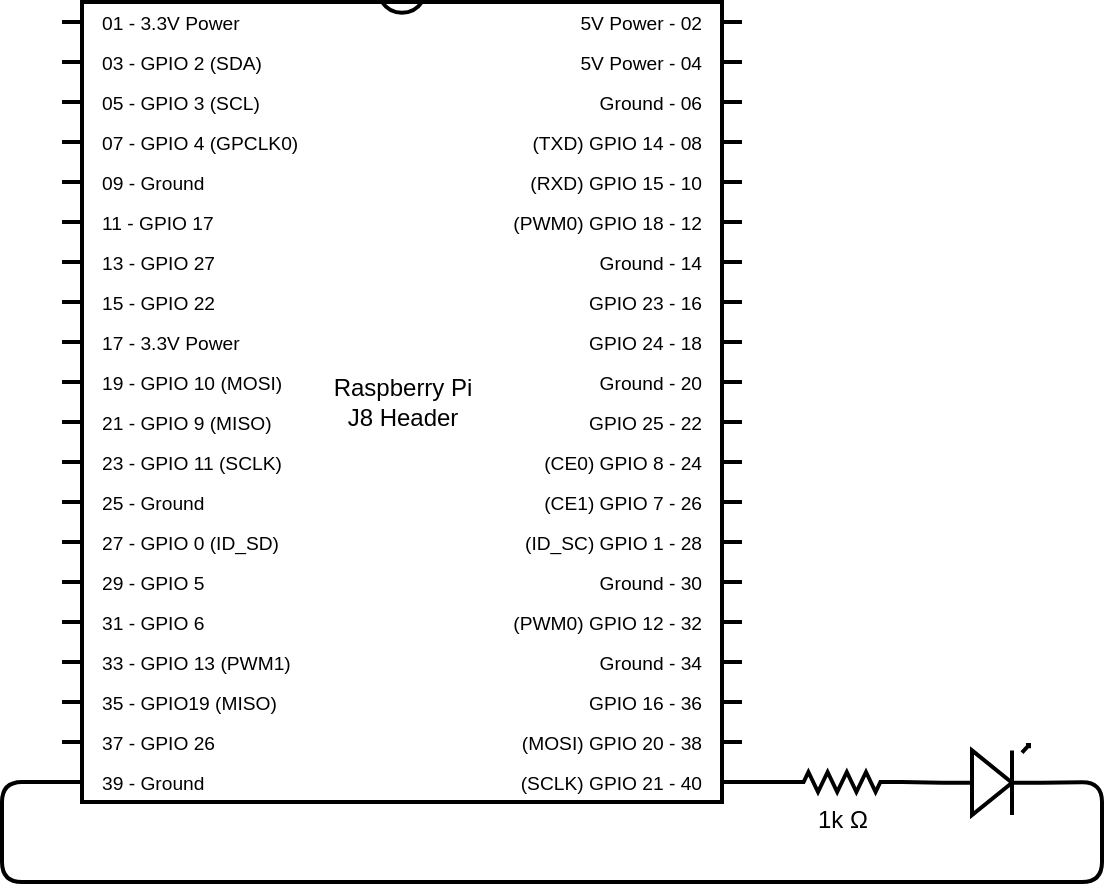 <mxfile pages="1" version="11.2.8" type="device"><diagram name="Page-1" id="7e0a89b8-554c-2b80-1dc8-d5c74ca68de4"><mxGraphModel dx="2442" dy="1121" grid="1" gridSize="10" guides="1" tooltips="1" connect="1" arrows="1" fold="1" page="0" pageScale="1" pageWidth="1100" pageHeight="850" background="#ffffff" math="0" shadow="0"><root><mxCell id="0"/><mxCell id="1" parent="0"/><mxCell id="6iAu4moibuNdluy4cOX--1" value="&lt;div&gt;Raspberry Pi&lt;/div&gt;&lt;div&gt;J8 Header&lt;br&gt;&lt;/div&gt;" style="shadow=0;dashed=0;align=center;fillColor=#ffffff;html=1;strokeWidth=2;shape=mxgraph.electrical.logic_gates.dual_inline_ic;labelNames=01 - 3.3V Power,03 - GPIO 2 (SDA),05 - GPIO 3 (SCL),07 - GPIO 4 (GPCLK0),09 - Ground,11 - GPIO 17,13 - GPIO 27,15 - GPIO 22,17 - 3.3V Power,19 - GPIO 10 (MOSI),21 - GPIO 9 (MISO),23 - GPIO 11 (SCLK),25 - Ground,27 - GPIO 0 (ID_SD),29 - GPIO 5,31 - GPIO 6,33 - GPIO 13 (PWM1),35 - GPIO19 (MISO),37 - GPIO 26,39 - Ground,(SCLK) GPIO 21 - 40,(MOSI) GPIO 20 - 38,GPIO 16 - 36,Ground - 34,(PWM0) GPIO 12 - 32,Ground - 30,(ID_SC) GPIO 1 - 28,(CE1) GPIO 7 - 26,(CE0) GPIO 8 - 24,GPIO 25 - 22,Ground - 20,GPIO 24 - 18,GPIO 23 - 16,Ground - 14,(PWM0) GPIO 18 - 12,(RXD) GPIO 15 - 10,(TXD) GPIO 14 - 08,Ground - 06,5V Power - 04,5V Power - 02;direction=east;portConstraintRotation=0;portConstraint=none;fixDash=0;autosize=0;collapsible=0;container=0;part=0;pinLabelType=cust;labelCount=40;" parent="1" vertex="1"><mxGeometry x="-130" y="280" width="340" height="400" as="geometry"/></mxCell><mxCell id="6iAu4moibuNdluy4cOX--3" value="1k &lt;span class=&quot;ILfuVd&quot;&gt;&lt;span class=&quot;e24Kjd&quot;&gt;Ω&lt;/span&gt;&lt;/span&gt;" style="pointerEvents=1;verticalLabelPosition=bottom;shadow=0;dashed=0;align=center;fillColor=#ffffff;html=1;verticalAlign=top;strokeWidth=2;shape=mxgraph.electrical.resistors.resistor_2;" parent="1" vertex="1"><mxGeometry x="230" y="665" width="60" height="10" as="geometry"/></mxCell><mxCell id="6iAu4moibuNdluy4cOX--4" value="" style="verticalLabelPosition=bottom;shadow=0;dashed=0;align=center;fillColor=#ffffff;html=1;verticalAlign=top;strokeWidth=2;shape=mxgraph.electrical.opto_electronics.led_1;pointerEvents=1;" parent="1" vertex="1"><mxGeometry x="310" y="651.5" width="50" height="35" as="geometry"/></mxCell><mxCell id="6iAu4moibuNdluy4cOX--6" value="" style="endArrow=none;html=1;strokeColor=#000000;strokeWidth=2;jumpStyle=gap;exitX=1;exitY=0;exitDx=0;exitDy=390;exitPerimeter=0;entryX=0;entryY=0.5;entryDx=0;entryDy=0;entryPerimeter=0;" parent="1" source="6iAu4moibuNdluy4cOX--1" target="6iAu4moibuNdluy4cOX--3" edge="1"><mxGeometry width="100" relative="1" as="geometry"><mxPoint x="270" y="840" as="sourcePoint"/><mxPoint x="370" y="840" as="targetPoint"/></mxGeometry></mxCell><mxCell id="6iAu4moibuNdluy4cOX--7" value="" style="endArrow=none;html=1;strokeColor=#000000;strokeWidth=2;jumpStyle=gap;exitX=1;exitY=0.5;exitDx=0;exitDy=0;exitPerimeter=0;entryX=0;entryY=0.54;entryDx=0;entryDy=0;entryPerimeter=0;" parent="1" source="6iAu4moibuNdluy4cOX--3" target="6iAu4moibuNdluy4cOX--4" edge="1"><mxGeometry width="100" relative="1" as="geometry"><mxPoint x="225" y="680" as="sourcePoint"/><mxPoint x="315" y="685" as="targetPoint"/></mxGeometry></mxCell><mxCell id="6iAu4moibuNdluy4cOX--8" value="" style="endArrow=none;html=1;strokeColor=#000000;strokeWidth=2;jumpStyle=gap;exitX=1;exitY=0.54;exitDx=0;exitDy=0;exitPerimeter=0;entryX=0;entryY=0;entryDx=0;entryDy=390;entryPerimeter=0;" parent="1" source="6iAu4moibuNdluy4cOX--4" target="6iAu4moibuNdluy4cOX--1" edge="1"><mxGeometry width="100" relative="1" as="geometry"><mxPoint x="340" y="790" as="sourcePoint"/><mxPoint x="460" y="903.9" as="targetPoint"/><Array as="points"><mxPoint x="390" y="670"/><mxPoint x="390" y="720"/><mxPoint x="-160" y="720"/><mxPoint x="-160" y="670"/></Array></mxGeometry></mxCell></root></mxGraphModel></diagram></mxfile>